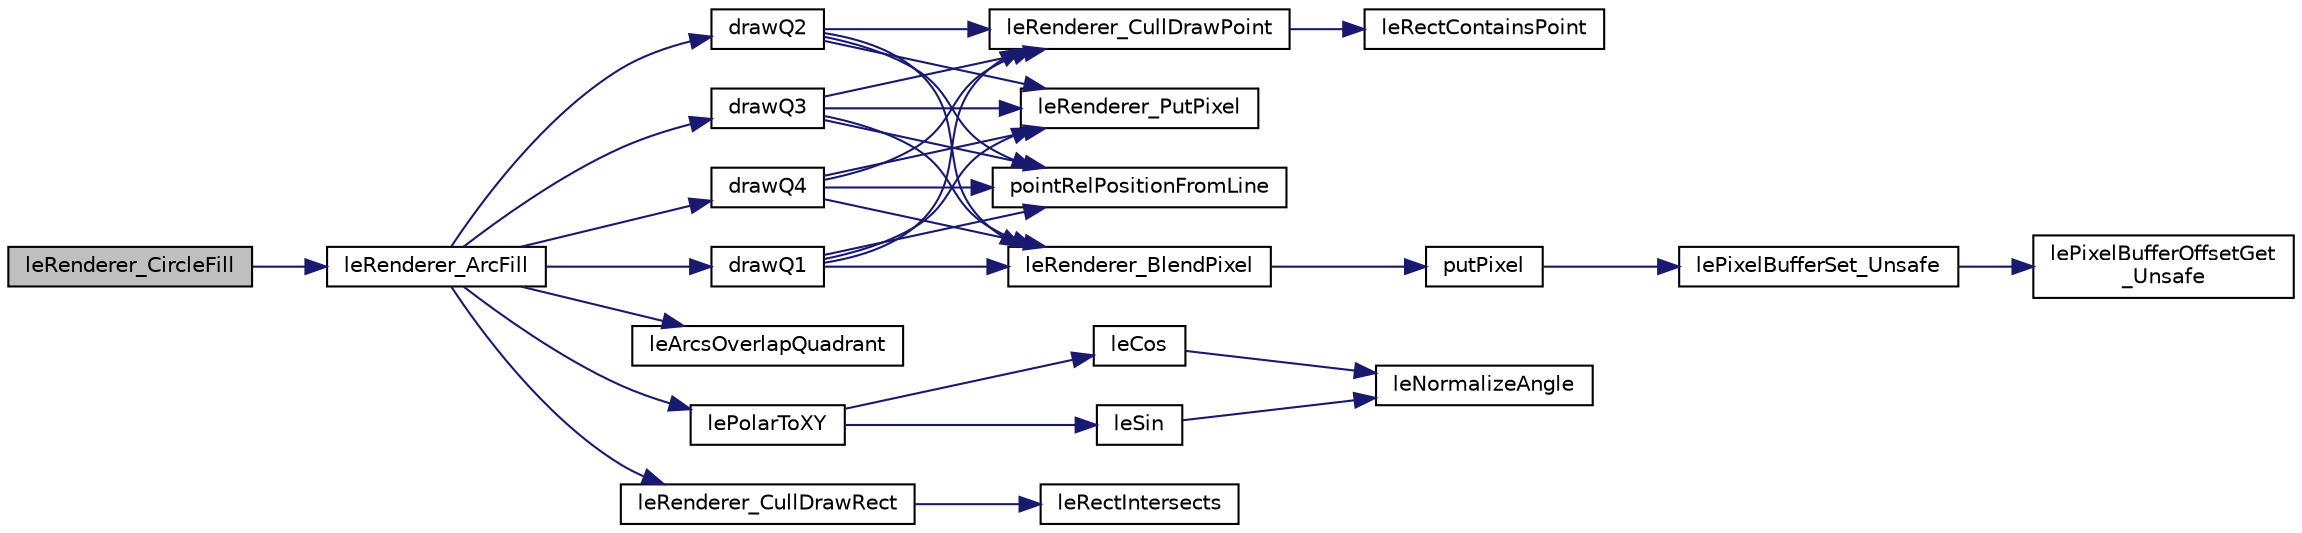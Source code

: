 digraph "leRenderer_CircleFill"
{
 // LATEX_PDF_SIZE
  edge [fontname="Helvetica",fontsize="10",labelfontname="Helvetica",labelfontsize="10"];
  node [fontname="Helvetica",fontsize="10",shape=record];
  rankdir="LR";
  Node1 [label="leRenderer_CircleFill",height=0.2,width=0.4,color="black", fillcolor="grey75", style="filled", fontcolor="black",tooltip=" "];
  Node1 -> Node2 [color="midnightblue",fontsize="10",style="solid",fontname="Helvetica"];
  Node2 [label="leRenderer_ArcFill",height=0.2,width=0.4,color="black", fillcolor="white", style="filled",URL="$legato__draw__arc_8c.html#a9f7699c12df52585cf6e5f29c8c97a88",tooltip=" "];
  Node2 -> Node3 [color="midnightblue",fontsize="10",style="solid",fontname="Helvetica"];
  Node3 [label="drawQ1",height=0.2,width=0.4,color="black", fillcolor="white", style="filled",URL="$legato__draw__arc_8c.html#a13a03606b8c2a26e466831af547c112d",tooltip=" "];
  Node3 -> Node4 [color="midnightblue",fontsize="10",style="solid",fontname="Helvetica"];
  Node4 [label="leRenderer_BlendPixel",height=0.2,width=0.4,color="black", fillcolor="white", style="filled",URL="$legato__draw_8c.html#af81f2f4cfe7f8a0412174677151a41b8",tooltip=" "];
  Node4 -> Node5 [color="midnightblue",fontsize="10",style="solid",fontname="Helvetica"];
  Node5 [label="putPixel",height=0.2,width=0.4,color="black", fillcolor="white", style="filled",URL="$legato__draw_8c.html#a44d112db78ddddd19c61056a816967f6",tooltip=" "];
  Node5 -> Node6 [color="midnightblue",fontsize="10",style="solid",fontname="Helvetica"];
  Node6 [label="lePixelBufferSet_Unsafe",height=0.2,width=0.4,color="black", fillcolor="white", style="filled",URL="$legato__pixelbuffer_8c.html#a59ec7b62436ec8e72b5627c4ac04e4e5",tooltip=" "];
  Node6 -> Node7 [color="midnightblue",fontsize="10",style="solid",fontname="Helvetica"];
  Node7 [label="lePixelBufferOffsetGet\l_Unsafe",height=0.2,width=0.4,color="black", fillcolor="white", style="filled",URL="$legato__pixelbuffer_8c.html#a4755b271a3f8b3550828220a46ff39e8",tooltip=" "];
  Node3 -> Node8 [color="midnightblue",fontsize="10",style="solid",fontname="Helvetica"];
  Node8 [label="leRenderer_CullDrawPoint",height=0.2,width=0.4,color="black", fillcolor="white", style="filled",URL="$legato__renderer_8c.html#af25140185a935b0973d55d49eb480fcd",tooltip=" "];
  Node8 -> Node9 [color="midnightblue",fontsize="10",style="solid",fontname="Helvetica"];
  Node9 [label="leRectContainsPoint",height=0.2,width=0.4,color="black", fillcolor="white", style="filled",URL="$legato__rect_8c.html#af3d4b3e3b867d2a34f75985366000b97",tooltip=" "];
  Node3 -> Node10 [color="midnightblue",fontsize="10",style="solid",fontname="Helvetica"];
  Node10 [label="leRenderer_PutPixel",height=0.2,width=0.4,color="black", fillcolor="white", style="filled",URL="$legato__draw_8c.html#a5bd8b3cb9a506b9253c8f3dcf1b8df31",tooltip=" "];
  Node3 -> Node11 [color="midnightblue",fontsize="10",style="solid",fontname="Helvetica"];
  Node11 [label="pointRelPositionFromLine",height=0.2,width=0.4,color="black", fillcolor="white", style="filled",URL="$legato__draw__arc_8c.html#ac029e856ac5ffbb57baf3e8434386872",tooltip=" "];
  Node2 -> Node12 [color="midnightblue",fontsize="10",style="solid",fontname="Helvetica"];
  Node12 [label="drawQ2",height=0.2,width=0.4,color="black", fillcolor="white", style="filled",URL="$legato__draw__arc_8c.html#a20cedc9c498e6ae6ac5ef404fb58a31a",tooltip=" "];
  Node12 -> Node4 [color="midnightblue",fontsize="10",style="solid",fontname="Helvetica"];
  Node12 -> Node8 [color="midnightblue",fontsize="10",style="solid",fontname="Helvetica"];
  Node12 -> Node10 [color="midnightblue",fontsize="10",style="solid",fontname="Helvetica"];
  Node12 -> Node11 [color="midnightblue",fontsize="10",style="solid",fontname="Helvetica"];
  Node2 -> Node13 [color="midnightblue",fontsize="10",style="solid",fontname="Helvetica"];
  Node13 [label="drawQ3",height=0.2,width=0.4,color="black", fillcolor="white", style="filled",URL="$legato__draw__arc_8c.html#a221e5c1e099ed8e74886df9eacba0ca3",tooltip=" "];
  Node13 -> Node4 [color="midnightblue",fontsize="10",style="solid",fontname="Helvetica"];
  Node13 -> Node8 [color="midnightblue",fontsize="10",style="solid",fontname="Helvetica"];
  Node13 -> Node10 [color="midnightblue",fontsize="10",style="solid",fontname="Helvetica"];
  Node13 -> Node11 [color="midnightblue",fontsize="10",style="solid",fontname="Helvetica"];
  Node2 -> Node14 [color="midnightblue",fontsize="10",style="solid",fontname="Helvetica"];
  Node14 [label="drawQ4",height=0.2,width=0.4,color="black", fillcolor="white", style="filled",URL="$legato__draw__arc_8c.html#a7de24c7bbcc7db7c43d89fdd66f274f6",tooltip=" "];
  Node14 -> Node4 [color="midnightblue",fontsize="10",style="solid",fontname="Helvetica"];
  Node14 -> Node8 [color="midnightblue",fontsize="10",style="solid",fontname="Helvetica"];
  Node14 -> Node10 [color="midnightblue",fontsize="10",style="solid",fontname="Helvetica"];
  Node14 -> Node11 [color="midnightblue",fontsize="10",style="solid",fontname="Helvetica"];
  Node2 -> Node15 [color="midnightblue",fontsize="10",style="solid",fontname="Helvetica"];
  Node15 [label="leArcsOverlapQuadrant",height=0.2,width=0.4,color="black", fillcolor="white", style="filled",URL="$legato__math_8c.html#ac8fa4d3fdca450d73cb52d557e683c54",tooltip=" "];
  Node2 -> Node16 [color="midnightblue",fontsize="10",style="solid",fontname="Helvetica"];
  Node16 [label="lePolarToXY",height=0.2,width=0.4,color="black", fillcolor="white", style="filled",URL="$legato__math_8c.html#a1c17d8c4a68495b34232e3d0c006c980",tooltip=" "];
  Node16 -> Node17 [color="midnightblue",fontsize="10",style="solid",fontname="Helvetica"];
  Node17 [label="leCos",height=0.2,width=0.4,color="black", fillcolor="white", style="filled",URL="$legato__math_8c.html#a185107bf2b3ccd75aa0255f392ac8bd6",tooltip=" "];
  Node17 -> Node18 [color="midnightblue",fontsize="10",style="solid",fontname="Helvetica"];
  Node18 [label="leNormalizeAngle",height=0.2,width=0.4,color="black", fillcolor="white", style="filled",URL="$legato__math_8c.html#a1c7998e4045fa9bac4f1255392835314",tooltip=" "];
  Node16 -> Node19 [color="midnightblue",fontsize="10",style="solid",fontname="Helvetica"];
  Node19 [label="leSin",height=0.2,width=0.4,color="black", fillcolor="white", style="filled",URL="$legato__math_8c.html#aeada039714dd8ec67eb162207c0219f1",tooltip=" "];
  Node19 -> Node18 [color="midnightblue",fontsize="10",style="solid",fontname="Helvetica"];
  Node2 -> Node20 [color="midnightblue",fontsize="10",style="solid",fontname="Helvetica"];
  Node20 [label="leRenderer_CullDrawRect",height=0.2,width=0.4,color="black", fillcolor="white", style="filled",URL="$legato__renderer_8c.html#a44a51a15a56b9b06042807e28ccdbfa9",tooltip=" "];
  Node20 -> Node21 [color="midnightblue",fontsize="10",style="solid",fontname="Helvetica"];
  Node21 [label="leRectIntersects",height=0.2,width=0.4,color="black", fillcolor="white", style="filled",URL="$legato__rect_8c.html#a3ae2e8d6ed6a3a5af11b9273fb02195d",tooltip=" "];
}
